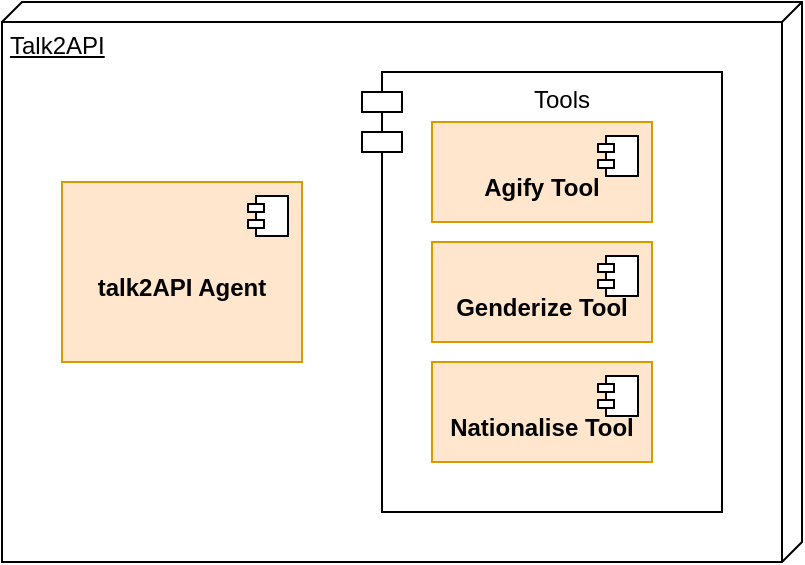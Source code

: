 <mxfile version="21.6.1" type="device">
  <diagram name="Page-1" id="kFTWNhUUTqRXhVj2iwUO">
    <mxGraphModel dx="1114" dy="589" grid="1" gridSize="10" guides="1" tooltips="1" connect="1" arrows="1" fold="1" page="1" pageScale="1" pageWidth="1169" pageHeight="827" math="0" shadow="0">
      <root>
        <mxCell id="0" />
        <mxCell id="1" parent="0" />
        <mxCell id="J46tzVh3038LVkV2QzbQ-1" value="Talk2API" style="verticalAlign=top;align=left;spacingTop=8;spacingLeft=2;spacingRight=12;shape=cube;size=10;direction=south;fontStyle=4;html=1;whiteSpace=wrap;" vertex="1" parent="1">
          <mxGeometry x="480" y="250" width="400" height="280" as="geometry" />
        </mxCell>
        <mxCell id="J46tzVh3038LVkV2QzbQ-6" value="Tools" style="shape=module;align=left;spacingLeft=20;align=center;verticalAlign=top;whiteSpace=wrap;html=1;" vertex="1" parent="1">
          <mxGeometry x="660" y="285" width="180" height="220" as="geometry" />
        </mxCell>
        <mxCell id="J46tzVh3038LVkV2QzbQ-2" value="&lt;br&gt;&lt;b&gt;talk2API Agent&lt;/b&gt;" style="html=1;dropTarget=0;whiteSpace=wrap;fillColor=#ffe6cc;strokeColor=#d79b00;" vertex="1" parent="1">
          <mxGeometry x="510" y="340" width="120" height="90" as="geometry" />
        </mxCell>
        <mxCell id="J46tzVh3038LVkV2QzbQ-3" value="" style="shape=module;jettyWidth=8;jettyHeight=4;" vertex="1" parent="J46tzVh3038LVkV2QzbQ-2">
          <mxGeometry x="1" width="20" height="20" relative="1" as="geometry">
            <mxPoint x="-27" y="7" as="offset" />
          </mxGeometry>
        </mxCell>
        <mxCell id="J46tzVh3038LVkV2QzbQ-4" value="&lt;br&gt;&lt;b&gt;Agify Tool&lt;/b&gt;" style="html=1;dropTarget=0;whiteSpace=wrap;fillColor=#ffe6cc;strokeColor=#d79b00;" vertex="1" parent="1">
          <mxGeometry x="695" y="310" width="110" height="50" as="geometry" />
        </mxCell>
        <mxCell id="J46tzVh3038LVkV2QzbQ-5" value="" style="shape=module;jettyWidth=8;jettyHeight=4;" vertex="1" parent="J46tzVh3038LVkV2QzbQ-4">
          <mxGeometry x="1" width="20" height="20" relative="1" as="geometry">
            <mxPoint x="-27" y="7" as="offset" />
          </mxGeometry>
        </mxCell>
        <mxCell id="J46tzVh3038LVkV2QzbQ-7" value="&lt;br&gt;&lt;b&gt;Genderize Tool&lt;/b&gt;" style="html=1;dropTarget=0;whiteSpace=wrap;fillColor=#ffe6cc;strokeColor=#d79b00;" vertex="1" parent="1">
          <mxGeometry x="695" y="370" width="110" height="50" as="geometry" />
        </mxCell>
        <mxCell id="J46tzVh3038LVkV2QzbQ-8" value="" style="shape=module;jettyWidth=8;jettyHeight=4;" vertex="1" parent="J46tzVh3038LVkV2QzbQ-7">
          <mxGeometry x="1" width="20" height="20" relative="1" as="geometry">
            <mxPoint x="-27" y="7" as="offset" />
          </mxGeometry>
        </mxCell>
        <mxCell id="J46tzVh3038LVkV2QzbQ-9" value="&lt;br&gt;&lt;b&gt;Nationalise Tool&lt;/b&gt;" style="html=1;dropTarget=0;whiteSpace=wrap;fillColor=#ffe6cc;strokeColor=#d79b00;" vertex="1" parent="1">
          <mxGeometry x="695" y="430" width="110" height="50" as="geometry" />
        </mxCell>
        <mxCell id="J46tzVh3038LVkV2QzbQ-10" value="" style="shape=module;jettyWidth=8;jettyHeight=4;" vertex="1" parent="J46tzVh3038LVkV2QzbQ-9">
          <mxGeometry x="1" width="20" height="20" relative="1" as="geometry">
            <mxPoint x="-27" y="7" as="offset" />
          </mxGeometry>
        </mxCell>
      </root>
    </mxGraphModel>
  </diagram>
</mxfile>
